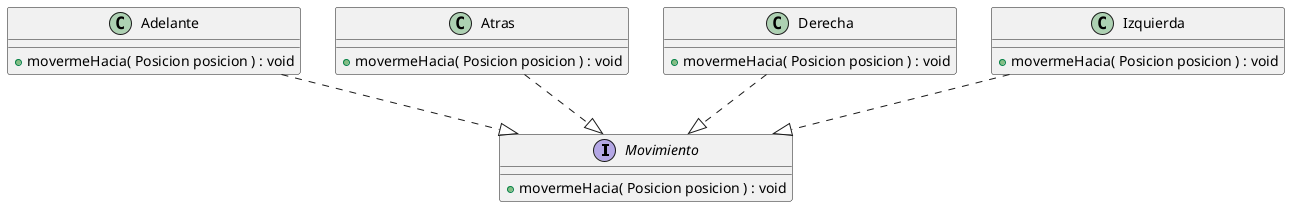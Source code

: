 @startuml
    'https://plantuml.com/class-diagram

    interface Movimiento{
        +movermeHacia( Posicion posicion ) : void
    }

    class Adelante{
        +movermeHacia( Posicion posicion ) : void
    }
    class Atras{
        +movermeHacia( Posicion posicion ) : void
    }
    class Derecha{
        +movermeHacia( Posicion posicion ) : void
    }
    class Izquierda{
        +movermeHacia( Posicion posicion ) : void
    }

    Adelante ..|> Movimiento
    Atras ..|> Movimiento
    Derecha ..|> Movimiento
    Izquierda ..|> Movimiento

@enduml